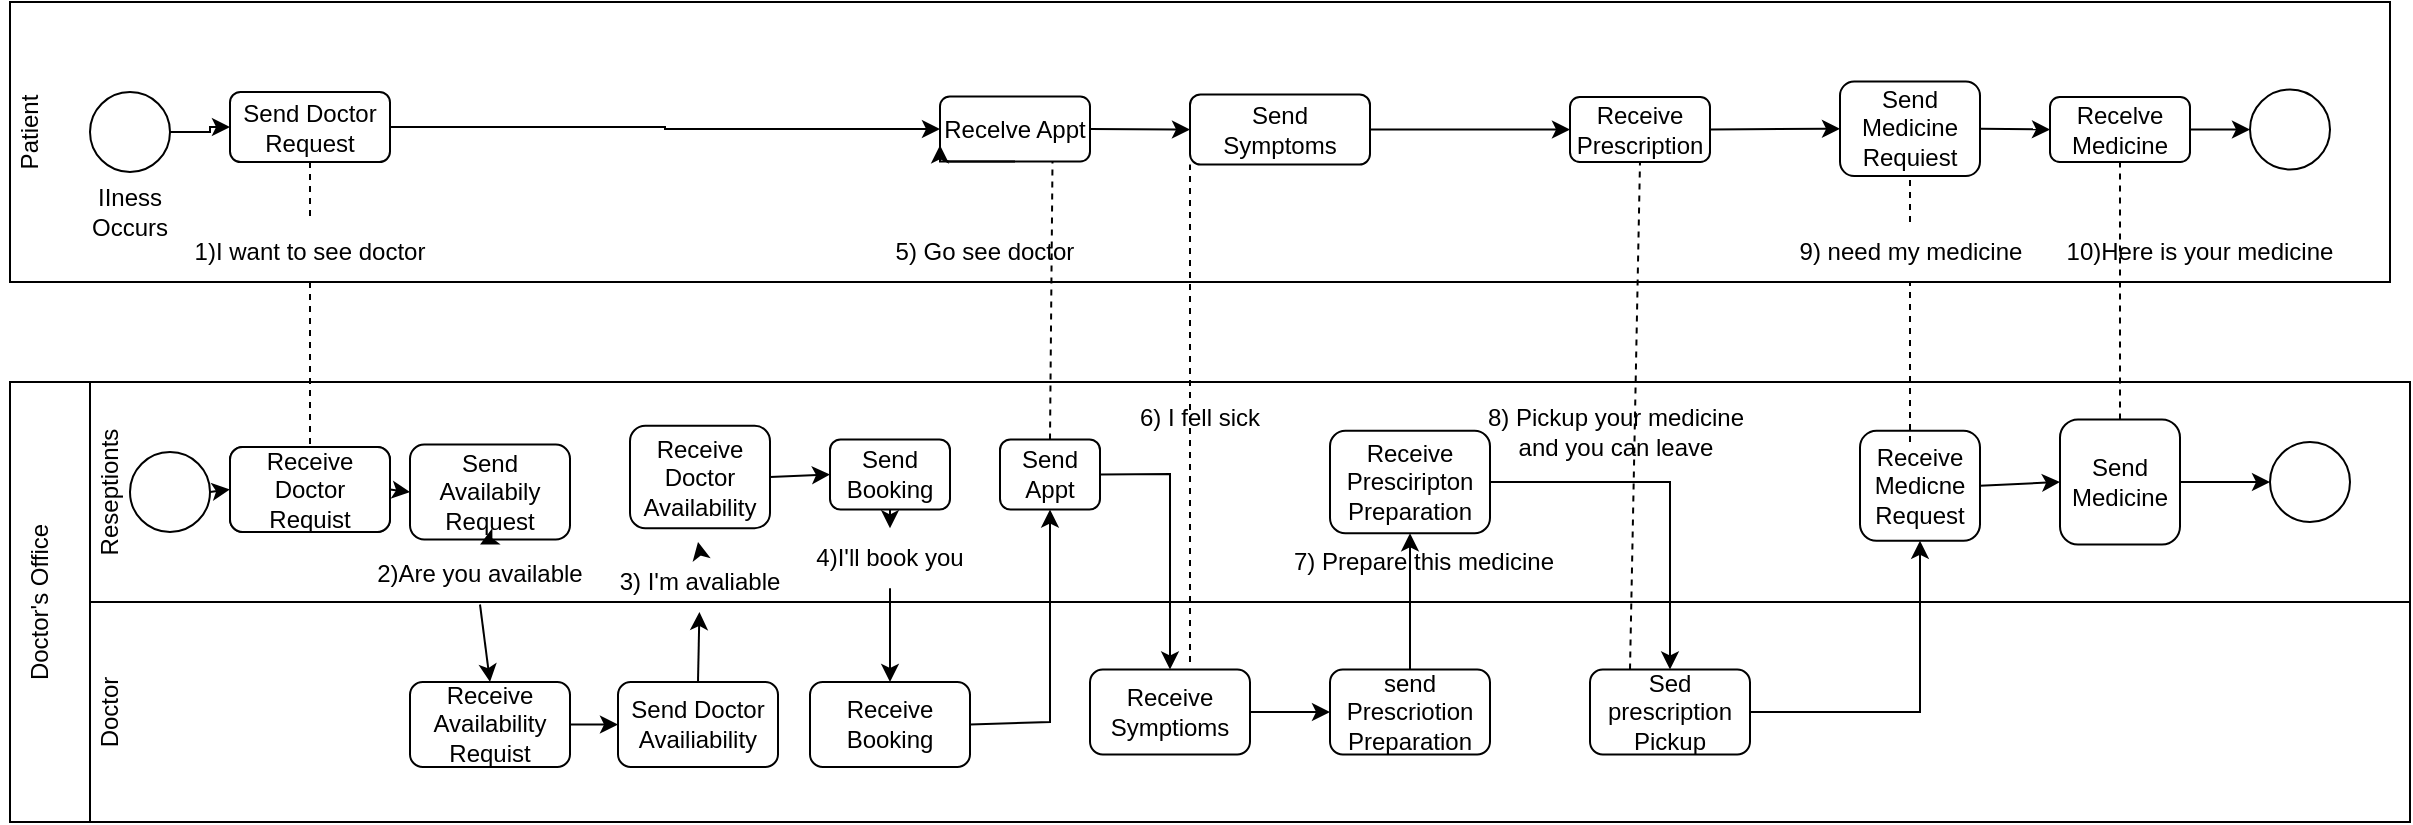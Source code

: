 <mxfile version="22.1.21" type="github">
  <diagram name="Page-1" id="m-jt-wk8MbN6X5PGDYF3">
    <mxGraphModel dx="1143" dy="868" grid="1" gridSize="10" guides="1" tooltips="1" connect="1" arrows="1" fold="1" page="1" pageScale="1" pageWidth="827" pageHeight="1169" math="0" shadow="0">
      <root>
        <mxCell id="0" />
        <mxCell id="1" parent="0" />
        <mxCell id="QFUxhrou2Bn3FEW-Tq_7-1" value="v" style="rounded=0;whiteSpace=wrap;html=1;" vertex="1" parent="1">
          <mxGeometry x="30" y="80" width="1190" height="140" as="geometry" />
        </mxCell>
        <mxCell id="QFUxhrou2Bn3FEW-Tq_7-3" value="" style="rounded=0;whiteSpace=wrap;html=1;" vertex="1" parent="1">
          <mxGeometry x="130" y="270" width="590" height="110" as="geometry" />
        </mxCell>
        <mxCell id="QFUxhrou2Bn3FEW-Tq_7-2" value="" style="rounded=0;whiteSpace=wrap;html=1;" vertex="1" parent="1">
          <mxGeometry x="30" y="270" width="690" height="220" as="geometry" />
        </mxCell>
        <mxCell id="QFUxhrou2Bn3FEW-Tq_7-4" value="" style="rounded=0;whiteSpace=wrap;html=1;" vertex="1" parent="1">
          <mxGeometry x="70" y="270" width="1160" height="110" as="geometry" />
        </mxCell>
        <mxCell id="QFUxhrou2Bn3FEW-Tq_7-5" value="" style="rounded=0;whiteSpace=wrap;html=1;" vertex="1" parent="1">
          <mxGeometry x="70" y="380" width="1160" height="110" as="geometry" />
        </mxCell>
        <mxCell id="QFUxhrou2Bn3FEW-Tq_7-7" value="Patient" style="text;html=1;strokeColor=none;fillColor=none;align=center;verticalAlign=middle;whiteSpace=wrap;rounded=0;rotation=-90;" vertex="1" parent="1">
          <mxGeometry x="10" y="130" width="60" height="30" as="geometry" />
        </mxCell>
        <mxCell id="QFUxhrou2Bn3FEW-Tq_7-8" value="Doctor&#39;s Office" style="text;html=1;strokeColor=none;fillColor=none;align=center;verticalAlign=middle;whiteSpace=wrap;rounded=0;rotation=-90;" vertex="1" parent="1">
          <mxGeometry y="365" width="90" height="30" as="geometry" />
        </mxCell>
        <mxCell id="QFUxhrou2Bn3FEW-Tq_7-44" value="" style="edgeStyle=orthogonalEdgeStyle;rounded=0;orthogonalLoop=1;jettySize=auto;html=1;entryX=0;entryY=0.5;entryDx=0;entryDy=0;" edge="1" parent="1" source="QFUxhrou2Bn3FEW-Tq_7-9" target="QFUxhrou2Bn3FEW-Tq_7-11">
          <mxGeometry relative="1" as="geometry">
            <mxPoint x="90" y="55" as="targetPoint" />
          </mxGeometry>
        </mxCell>
        <mxCell id="QFUxhrou2Bn3FEW-Tq_7-9" value="" style="ellipse;whiteSpace=wrap;html=1;aspect=fixed;" vertex="1" parent="1">
          <mxGeometry x="70" y="125" width="40" height="40" as="geometry" />
        </mxCell>
        <mxCell id="QFUxhrou2Bn3FEW-Tq_7-10" value="IIness Occurs" style="text;html=1;strokeColor=none;fillColor=none;align=center;verticalAlign=middle;whiteSpace=wrap;rounded=0;" vertex="1" parent="1">
          <mxGeometry x="60" y="170" width="60" height="30" as="geometry" />
        </mxCell>
        <mxCell id="QFUxhrou2Bn3FEW-Tq_7-47" value="" style="edgeStyle=orthogonalEdgeStyle;rounded=0;orthogonalLoop=1;jettySize=auto;html=1;entryX=0;entryY=0.5;entryDx=0;entryDy=0;" edge="1" parent="1" source="QFUxhrou2Bn3FEW-Tq_7-11" target="QFUxhrou2Bn3FEW-Tq_7-13">
          <mxGeometry relative="1" as="geometry">
            <mxPoint x="300" y="142.5" as="targetPoint" />
          </mxGeometry>
        </mxCell>
        <mxCell id="QFUxhrou2Bn3FEW-Tq_7-11" value="Send Doctor Request" style="rounded=1;whiteSpace=wrap;html=1;" vertex="1" parent="1">
          <mxGeometry x="140" y="125" width="80" height="35" as="geometry" />
        </mxCell>
        <mxCell id="QFUxhrou2Bn3FEW-Tq_7-12" value="Send Symptoms" style="rounded=1;whiteSpace=wrap;html=1;" vertex="1" parent="1">
          <mxGeometry x="620" y="126.25" width="90" height="35" as="geometry" />
        </mxCell>
        <mxCell id="QFUxhrou2Bn3FEW-Tq_7-13" value="Recelve Appt" style="rounded=1;whiteSpace=wrap;html=1;" vertex="1" parent="1">
          <mxGeometry x="495" y="127.25" width="75" height="32.5" as="geometry" />
        </mxCell>
        <mxCell id="QFUxhrou2Bn3FEW-Tq_7-14" value="Receive Prescription" style="rounded=1;whiteSpace=wrap;html=1;" vertex="1" parent="1">
          <mxGeometry x="810" y="127.5" width="70" height="32.5" as="geometry" />
        </mxCell>
        <mxCell id="QFUxhrou2Bn3FEW-Tq_7-15" value="Send Medicine Requiest" style="rounded=1;whiteSpace=wrap;html=1;" vertex="1" parent="1">
          <mxGeometry x="945" y="119.75" width="70" height="47.25" as="geometry" />
        </mxCell>
        <mxCell id="QFUxhrou2Bn3FEW-Tq_7-16" value="Recelve Medicine" style="rounded=1;whiteSpace=wrap;html=1;" vertex="1" parent="1">
          <mxGeometry x="1050" y="127.5" width="70" height="32.5" as="geometry" />
        </mxCell>
        <mxCell id="QFUxhrou2Bn3FEW-Tq_7-17" value="Reseptionts" style="text;html=1;strokeColor=none;fillColor=none;align=center;verticalAlign=middle;whiteSpace=wrap;rounded=0;rotation=-90;" vertex="1" parent="1">
          <mxGeometry x="50" y="310" width="60" height="30" as="geometry" />
        </mxCell>
        <mxCell id="QFUxhrou2Bn3FEW-Tq_7-18" value="Doctor" style="text;html=1;strokeColor=none;fillColor=none;align=center;verticalAlign=middle;whiteSpace=wrap;rounded=0;rotation=-90;" vertex="1" parent="1">
          <mxGeometry x="50" y="420" width="60" height="30" as="geometry" />
        </mxCell>
        <mxCell id="QFUxhrou2Bn3FEW-Tq_7-19" value="" style="ellipse;whiteSpace=wrap;html=1;aspect=fixed;" vertex="1" parent="1">
          <mxGeometry x="90" y="305" width="40" height="40" as="geometry" />
        </mxCell>
        <mxCell id="QFUxhrou2Bn3FEW-Tq_7-20" value="Receive Doctor Requist" style="rounded=1;whiteSpace=wrap;html=1;" vertex="1" parent="1">
          <mxGeometry x="140" y="302.5" width="80" height="42.5" as="geometry" />
        </mxCell>
        <mxCell id="QFUxhrou2Bn3FEW-Tq_7-21" value="Send Availabily Request" style="rounded=1;whiteSpace=wrap;html=1;" vertex="1" parent="1">
          <mxGeometry x="230" y="301.25" width="80" height="47.5" as="geometry" />
        </mxCell>
        <mxCell id="QFUxhrou2Bn3FEW-Tq_7-22" value="Receive Doctor Availability" style="rounded=1;whiteSpace=wrap;html=1;" vertex="1" parent="1">
          <mxGeometry x="340" y="291.88" width="70" height="51.25" as="geometry" />
        </mxCell>
        <mxCell id="QFUxhrou2Bn3FEW-Tq_7-23" value="Send Booking" style="rounded=1;whiteSpace=wrap;html=1;" vertex="1" parent="1">
          <mxGeometry x="440" y="298.75" width="60" height="35" as="geometry" />
        </mxCell>
        <mxCell id="QFUxhrou2Bn3FEW-Tq_7-24" value="Send Appt" style="rounded=1;whiteSpace=wrap;html=1;" vertex="1" parent="1">
          <mxGeometry x="525" y="298.75" width="50" height="35" as="geometry" />
        </mxCell>
        <mxCell id="QFUxhrou2Bn3FEW-Tq_7-26" value="Send Medicine" style="rounded=1;whiteSpace=wrap;html=1;" vertex="1" parent="1">
          <mxGeometry x="1055" y="288.75" width="60" height="62.5" as="geometry" />
        </mxCell>
        <mxCell id="QFUxhrou2Bn3FEW-Tq_7-27" value="Receive Medicne Request" style="rounded=1;whiteSpace=wrap;html=1;" vertex="1" parent="1">
          <mxGeometry x="955" y="294.38" width="60" height="55" as="geometry" />
        </mxCell>
        <mxCell id="QFUxhrou2Bn3FEW-Tq_7-28" value="Receive Presciripton Preparation" style="rounded=1;whiteSpace=wrap;html=1;" vertex="1" parent="1">
          <mxGeometry x="690" y="294.38" width="80" height="51.25" as="geometry" />
        </mxCell>
        <mxCell id="QFUxhrou2Bn3FEW-Tq_7-29" value="" style="ellipse;whiteSpace=wrap;html=1;aspect=fixed;" vertex="1" parent="1">
          <mxGeometry x="1150" y="123.75" width="40" height="40" as="geometry" />
        </mxCell>
        <mxCell id="QFUxhrou2Bn3FEW-Tq_7-31" value="" style="ellipse;whiteSpace=wrap;html=1;aspect=fixed;" vertex="1" parent="1">
          <mxGeometry x="1160" y="300.01" width="40" height="40" as="geometry" />
        </mxCell>
        <mxCell id="QFUxhrou2Bn3FEW-Tq_7-32" value="Receive Doctor Requist" style="rounded=1;whiteSpace=wrap;html=1;" vertex="1" parent="1">
          <mxGeometry x="140" y="302.5" width="80" height="42.5" as="geometry" />
        </mxCell>
        <mxCell id="QFUxhrou2Bn3FEW-Tq_7-33" value="Receive Availability Requist" style="rounded=1;whiteSpace=wrap;html=1;" vertex="1" parent="1">
          <mxGeometry x="230" y="420" width="80" height="42.5" as="geometry" />
        </mxCell>
        <mxCell id="QFUxhrou2Bn3FEW-Tq_7-34" value="Send Doctor Availiability" style="rounded=1;whiteSpace=wrap;html=1;" vertex="1" parent="1">
          <mxGeometry x="334" y="420" width="80" height="42.5" as="geometry" />
        </mxCell>
        <mxCell id="QFUxhrou2Bn3FEW-Tq_7-35" value="Receive Booking" style="rounded=1;whiteSpace=wrap;html=1;" vertex="1" parent="1">
          <mxGeometry x="430" y="420" width="80" height="42.5" as="geometry" />
        </mxCell>
        <mxCell id="QFUxhrou2Bn3FEW-Tq_7-36" value="Receive Symptioms" style="rounded=1;whiteSpace=wrap;html=1;" vertex="1" parent="1">
          <mxGeometry x="570" y="413.75" width="80" height="42.5" as="geometry" />
        </mxCell>
        <mxCell id="QFUxhrou2Bn3FEW-Tq_7-37" value="send Prescriotion Preparation" style="rounded=1;whiteSpace=wrap;html=1;" vertex="1" parent="1">
          <mxGeometry x="690" y="413.75" width="80" height="42.5" as="geometry" />
        </mxCell>
        <mxCell id="QFUxhrou2Bn3FEW-Tq_7-38" value="Sed prescription Pickup" style="rounded=1;whiteSpace=wrap;html=1;" vertex="1" parent="1">
          <mxGeometry x="820" y="413.75" width="80" height="42.5" as="geometry" />
        </mxCell>
        <mxCell id="QFUxhrou2Bn3FEW-Tq_7-48" value="" style="endArrow=classic;html=1;rounded=0;entryX=0;entryY=0.5;entryDx=0;entryDy=0;exitX=1;exitY=0.5;exitDx=0;exitDy=0;" edge="1" parent="1" source="QFUxhrou2Bn3FEW-Tq_7-13" target="QFUxhrou2Bn3FEW-Tq_7-12">
          <mxGeometry width="50" height="50" relative="1" as="geometry">
            <mxPoint x="590" y="140" as="sourcePoint" />
            <mxPoint x="580" y="190" as="targetPoint" />
          </mxGeometry>
        </mxCell>
        <mxCell id="QFUxhrou2Bn3FEW-Tq_7-49" style="edgeStyle=orthogonalEdgeStyle;rounded=0;orthogonalLoop=1;jettySize=auto;html=1;exitX=0.5;exitY=1;exitDx=0;exitDy=0;entryX=0;entryY=0.75;entryDx=0;entryDy=0;" edge="1" parent="1" source="QFUxhrou2Bn3FEW-Tq_7-13" target="QFUxhrou2Bn3FEW-Tq_7-13">
          <mxGeometry relative="1" as="geometry" />
        </mxCell>
        <mxCell id="QFUxhrou2Bn3FEW-Tq_7-50" value="" style="endArrow=classic;html=1;rounded=0;entryX=0;entryY=0.5;entryDx=0;entryDy=0;exitX=1;exitY=0.5;exitDx=0;exitDy=0;" edge="1" parent="1" source="QFUxhrou2Bn3FEW-Tq_7-12" target="QFUxhrou2Bn3FEW-Tq_7-14">
          <mxGeometry width="50" height="50" relative="1" as="geometry">
            <mxPoint x="680" y="240" as="sourcePoint" />
            <mxPoint x="730" y="190" as="targetPoint" />
          </mxGeometry>
        </mxCell>
        <mxCell id="QFUxhrou2Bn3FEW-Tq_7-51" value="" style="endArrow=classic;html=1;rounded=0;entryX=0;entryY=0.5;entryDx=0;entryDy=0;exitX=1;exitY=0.5;exitDx=0;exitDy=0;" edge="1" parent="1" source="QFUxhrou2Bn3FEW-Tq_7-14" target="QFUxhrou2Bn3FEW-Tq_7-15">
          <mxGeometry width="50" height="50" relative="1" as="geometry">
            <mxPoint x="680" y="220" as="sourcePoint" />
            <mxPoint x="730" y="170" as="targetPoint" />
          </mxGeometry>
        </mxCell>
        <mxCell id="QFUxhrou2Bn3FEW-Tq_7-52" value="" style="endArrow=classic;html=1;rounded=0;entryX=0;entryY=0.5;entryDx=0;entryDy=0;exitX=1;exitY=0.5;exitDx=0;exitDy=0;" edge="1" parent="1" source="QFUxhrou2Bn3FEW-Tq_7-15" target="QFUxhrou2Bn3FEW-Tq_7-16">
          <mxGeometry width="50" height="50" relative="1" as="geometry">
            <mxPoint x="680" y="220" as="sourcePoint" />
            <mxPoint x="730" y="170" as="targetPoint" />
          </mxGeometry>
        </mxCell>
        <mxCell id="QFUxhrou2Bn3FEW-Tq_7-53" value="" style="endArrow=classic;html=1;rounded=0;entryX=0;entryY=0.5;entryDx=0;entryDy=0;exitX=1;exitY=0.5;exitDx=0;exitDy=0;" edge="1" parent="1" source="QFUxhrou2Bn3FEW-Tq_7-16" target="QFUxhrou2Bn3FEW-Tq_7-29">
          <mxGeometry width="50" height="50" relative="1" as="geometry">
            <mxPoint x="680" y="220" as="sourcePoint" />
            <mxPoint x="730" y="170" as="targetPoint" />
          </mxGeometry>
        </mxCell>
        <mxCell id="QFUxhrou2Bn3FEW-Tq_7-58" value="" style="endArrow=classic;html=1;rounded=0;entryX=0;entryY=0.5;entryDx=0;entryDy=0;exitX=1;exitY=0.5;exitDx=0;exitDy=0;" edge="1" parent="1" source="QFUxhrou2Bn3FEW-Tq_7-19" target="QFUxhrou2Bn3FEW-Tq_7-32">
          <mxGeometry width="50" height="50" relative="1" as="geometry">
            <mxPoint x="320" y="350" as="sourcePoint" />
            <mxPoint x="370" y="300" as="targetPoint" />
          </mxGeometry>
        </mxCell>
        <mxCell id="QFUxhrou2Bn3FEW-Tq_7-59" value="" style="endArrow=classic;html=1;rounded=0;exitX=1;exitY=0.5;exitDx=0;exitDy=0;entryX=0;entryY=0.5;entryDx=0;entryDy=0;" edge="1" parent="1" source="QFUxhrou2Bn3FEW-Tq_7-32" target="QFUxhrou2Bn3FEW-Tq_7-21">
          <mxGeometry width="50" height="50" relative="1" as="geometry">
            <mxPoint x="320" y="350" as="sourcePoint" />
            <mxPoint x="370" y="300" as="targetPoint" />
          </mxGeometry>
        </mxCell>
        <mxCell id="QFUxhrou2Bn3FEW-Tq_7-60" value="" style="endArrow=classic;html=1;rounded=0;exitX=0.5;exitY=1;exitDx=0;exitDy=0;entryX=0.5;entryY=0;entryDx=0;entryDy=0;" edge="1" parent="1" source="QFUxhrou2Bn3FEW-Tq_7-90" target="QFUxhrou2Bn3FEW-Tq_7-33">
          <mxGeometry width="50" height="50" relative="1" as="geometry">
            <mxPoint x="320" y="350" as="sourcePoint" />
            <mxPoint x="370" y="300" as="targetPoint" />
          </mxGeometry>
        </mxCell>
        <mxCell id="QFUxhrou2Bn3FEW-Tq_7-61" value="" style="endArrow=classic;html=1;rounded=0;exitX=1;exitY=0.5;exitDx=0;exitDy=0;entryX=0;entryY=0.5;entryDx=0;entryDy=0;" edge="1" parent="1" source="QFUxhrou2Bn3FEW-Tq_7-33" target="QFUxhrou2Bn3FEW-Tq_7-34">
          <mxGeometry width="50" height="50" relative="1" as="geometry">
            <mxPoint x="320" y="350" as="sourcePoint" />
            <mxPoint x="370" y="300" as="targetPoint" />
          </mxGeometry>
        </mxCell>
        <mxCell id="QFUxhrou2Bn3FEW-Tq_7-62" value="" style="endArrow=classic;html=1;rounded=0;exitX=0.5;exitY=0;exitDx=0;exitDy=0;" edge="1" parent="1" source="QFUxhrou2Bn3FEW-Tq_7-92">
          <mxGeometry width="50" height="50" relative="1" as="geometry">
            <mxPoint x="320" y="350" as="sourcePoint" />
            <mxPoint x="374" y="350" as="targetPoint" />
          </mxGeometry>
        </mxCell>
        <mxCell id="QFUxhrou2Bn3FEW-Tq_7-63" value="" style="endArrow=classic;html=1;rounded=0;exitX=1;exitY=0.5;exitDx=0;exitDy=0;entryX=0;entryY=0.5;entryDx=0;entryDy=0;" edge="1" parent="1" source="QFUxhrou2Bn3FEW-Tq_7-22" target="QFUxhrou2Bn3FEW-Tq_7-23">
          <mxGeometry width="50" height="50" relative="1" as="geometry">
            <mxPoint x="320" y="350" as="sourcePoint" />
            <mxPoint x="370" y="300" as="targetPoint" />
          </mxGeometry>
        </mxCell>
        <mxCell id="QFUxhrou2Bn3FEW-Tq_7-64" value="" style="endArrow=classic;html=1;rounded=0;entryX=0.5;entryY=0;entryDx=0;entryDy=0;exitX=0.5;exitY=1;exitDx=0;exitDy=0;" edge="1" parent="1" source="QFUxhrou2Bn3FEW-Tq_7-94" target="QFUxhrou2Bn3FEW-Tq_7-35">
          <mxGeometry width="50" height="50" relative="1" as="geometry">
            <mxPoint x="330" y="350" as="sourcePoint" />
            <mxPoint x="380" y="300" as="targetPoint" />
          </mxGeometry>
        </mxCell>
        <mxCell id="QFUxhrou2Bn3FEW-Tq_7-65" value="" style="endArrow=classic;html=1;rounded=0;exitX=1;exitY=0.5;exitDx=0;exitDy=0;entryX=0.5;entryY=1;entryDx=0;entryDy=0;" edge="1" parent="1" source="QFUxhrou2Bn3FEW-Tq_7-35" target="QFUxhrou2Bn3FEW-Tq_7-24">
          <mxGeometry width="50" height="50" relative="1" as="geometry">
            <mxPoint x="370" y="350" as="sourcePoint" />
            <mxPoint x="420" y="300" as="targetPoint" />
            <Array as="points">
              <mxPoint x="550" y="440" />
            </Array>
          </mxGeometry>
        </mxCell>
        <mxCell id="QFUxhrou2Bn3FEW-Tq_7-66" value="" style="endArrow=classic;html=1;rounded=0;entryX=0.5;entryY=0;entryDx=0;entryDy=0;exitX=1;exitY=0.5;exitDx=0;exitDy=0;" edge="1" parent="1" source="QFUxhrou2Bn3FEW-Tq_7-24" target="QFUxhrou2Bn3FEW-Tq_7-36">
          <mxGeometry width="50" height="50" relative="1" as="geometry">
            <mxPoint x="370" y="350" as="sourcePoint" />
            <mxPoint x="420" y="300" as="targetPoint" />
            <Array as="points">
              <mxPoint x="610" y="316" />
            </Array>
          </mxGeometry>
        </mxCell>
        <mxCell id="QFUxhrou2Bn3FEW-Tq_7-67" value="" style="endArrow=classic;html=1;rounded=0;exitX=1;exitY=0.5;exitDx=0;exitDy=0;entryX=0;entryY=0.5;entryDx=0;entryDy=0;" edge="1" parent="1" source="QFUxhrou2Bn3FEW-Tq_7-36" target="QFUxhrou2Bn3FEW-Tq_7-37">
          <mxGeometry width="50" height="50" relative="1" as="geometry">
            <mxPoint x="750" y="350" as="sourcePoint" />
            <mxPoint x="800" y="300" as="targetPoint" />
          </mxGeometry>
        </mxCell>
        <mxCell id="QFUxhrou2Bn3FEW-Tq_7-68" value="" style="endArrow=classic;html=1;rounded=0;exitX=0.5;exitY=0;exitDx=0;exitDy=0;entryX=0.5;entryY=1;entryDx=0;entryDy=0;" edge="1" parent="1" source="QFUxhrou2Bn3FEW-Tq_7-37" target="QFUxhrou2Bn3FEW-Tq_7-28">
          <mxGeometry width="50" height="50" relative="1" as="geometry">
            <mxPoint x="750" y="350" as="sourcePoint" />
            <mxPoint x="800" y="300" as="targetPoint" />
          </mxGeometry>
        </mxCell>
        <mxCell id="QFUxhrou2Bn3FEW-Tq_7-69" value="" style="endArrow=classic;html=1;rounded=0;entryX=0.5;entryY=0;entryDx=0;entryDy=0;exitX=1;exitY=0.5;exitDx=0;exitDy=0;" edge="1" parent="1" source="QFUxhrou2Bn3FEW-Tq_7-28" target="QFUxhrou2Bn3FEW-Tq_7-38">
          <mxGeometry width="50" height="50" relative="1" as="geometry">
            <mxPoint x="750" y="350" as="sourcePoint" />
            <mxPoint x="800" y="300" as="targetPoint" />
            <Array as="points">
              <mxPoint x="860" y="320" />
            </Array>
          </mxGeometry>
        </mxCell>
        <mxCell id="QFUxhrou2Bn3FEW-Tq_7-70" value="" style="endArrow=classic;html=1;rounded=0;exitX=1;exitY=0.5;exitDx=0;exitDy=0;entryX=0.5;entryY=1;entryDx=0;entryDy=0;" edge="1" parent="1" source="QFUxhrou2Bn3FEW-Tq_7-38" target="QFUxhrou2Bn3FEW-Tq_7-27">
          <mxGeometry width="50" height="50" relative="1" as="geometry">
            <mxPoint x="910" y="350" as="sourcePoint" />
            <mxPoint x="960" y="300" as="targetPoint" />
            <Array as="points">
              <mxPoint x="985" y="435" />
            </Array>
          </mxGeometry>
        </mxCell>
        <mxCell id="QFUxhrou2Bn3FEW-Tq_7-71" value="" style="endArrow=classic;html=1;rounded=0;entryX=0;entryY=0.5;entryDx=0;entryDy=0;exitX=1;exitY=0.5;exitDx=0;exitDy=0;" edge="1" parent="1" source="QFUxhrou2Bn3FEW-Tq_7-27" target="QFUxhrou2Bn3FEW-Tq_7-26">
          <mxGeometry width="50" height="50" relative="1" as="geometry">
            <mxPoint x="970" y="350" as="sourcePoint" />
            <mxPoint x="1020" y="300" as="targetPoint" />
          </mxGeometry>
        </mxCell>
        <mxCell id="QFUxhrou2Bn3FEW-Tq_7-72" value="" style="endArrow=classic;html=1;rounded=0;entryX=0;entryY=0.5;entryDx=0;entryDy=0;exitX=1;exitY=0.5;exitDx=0;exitDy=0;" edge="1" parent="1" source="QFUxhrou2Bn3FEW-Tq_7-26" target="QFUxhrou2Bn3FEW-Tq_7-31">
          <mxGeometry width="50" height="50" relative="1" as="geometry">
            <mxPoint x="970" y="350" as="sourcePoint" />
            <mxPoint x="1020" y="300" as="targetPoint" />
          </mxGeometry>
        </mxCell>
        <mxCell id="QFUxhrou2Bn3FEW-Tq_7-73" value="" style="endArrow=none;dashed=1;html=1;rounded=0;exitX=0.5;exitY=1;exitDx=0;exitDy=0;entryX=0.5;entryY=0;entryDx=0;entryDy=0;" edge="1" parent="1" source="QFUxhrou2Bn3FEW-Tq_7-81" target="QFUxhrou2Bn3FEW-Tq_7-32">
          <mxGeometry width="50" height="50" relative="1" as="geometry">
            <mxPoint x="660" y="220" as="sourcePoint" />
            <mxPoint x="710" y="170" as="targetPoint" />
          </mxGeometry>
        </mxCell>
        <mxCell id="QFUxhrou2Bn3FEW-Tq_7-74" value="" style="endArrow=none;dashed=1;html=1;rounded=0;exitX=0.5;exitY=0;exitDx=0;exitDy=0;entryX=0.75;entryY=1;entryDx=0;entryDy=0;" edge="1" parent="1" source="QFUxhrou2Bn3FEW-Tq_7-24" target="QFUxhrou2Bn3FEW-Tq_7-13">
          <mxGeometry width="50" height="50" relative="1" as="geometry">
            <mxPoint x="700" y="220" as="sourcePoint" />
            <mxPoint x="750" y="170" as="targetPoint" />
          </mxGeometry>
        </mxCell>
        <mxCell id="QFUxhrou2Bn3FEW-Tq_7-76" value="" style="endArrow=none;dashed=1;html=1;rounded=0;entryX=0;entryY=1;entryDx=0;entryDy=0;" edge="1" parent="1" target="QFUxhrou2Bn3FEW-Tq_7-12">
          <mxGeometry width="50" height="50" relative="1" as="geometry">
            <mxPoint x="620" y="410" as="sourcePoint" />
            <mxPoint x="820" y="170" as="targetPoint" />
          </mxGeometry>
        </mxCell>
        <mxCell id="QFUxhrou2Bn3FEW-Tq_7-77" value="" style="endArrow=none;dashed=1;html=1;rounded=0;exitX=0.25;exitY=0;exitDx=0;exitDy=0;entryX=0.5;entryY=1;entryDx=0;entryDy=0;" edge="1" parent="1" source="QFUxhrou2Bn3FEW-Tq_7-38" target="QFUxhrou2Bn3FEW-Tq_7-14">
          <mxGeometry width="50" height="50" relative="1" as="geometry">
            <mxPoint x="880" y="220" as="sourcePoint" />
            <mxPoint x="930" y="170" as="targetPoint" />
          </mxGeometry>
        </mxCell>
        <mxCell id="QFUxhrou2Bn3FEW-Tq_7-78" value="" style="endArrow=none;dashed=1;html=1;rounded=0;entryX=0.5;entryY=1;entryDx=0;entryDy=0;" edge="1" parent="1" source="QFUxhrou2Bn3FEW-Tq_7-84" target="QFUxhrou2Bn3FEW-Tq_7-15">
          <mxGeometry width="50" height="50" relative="1" as="geometry">
            <mxPoint x="980" y="300" as="sourcePoint" />
            <mxPoint x="1010" y="170" as="targetPoint" />
          </mxGeometry>
        </mxCell>
        <mxCell id="QFUxhrou2Bn3FEW-Tq_7-79" value="" style="endArrow=none;dashed=1;html=1;rounded=0;exitX=0.5;exitY=0;exitDx=0;exitDy=0;entryX=0.5;entryY=1;entryDx=0;entryDy=0;" edge="1" parent="1" source="QFUxhrou2Bn3FEW-Tq_7-26" target="QFUxhrou2Bn3FEW-Tq_7-16">
          <mxGeometry width="50" height="50" relative="1" as="geometry">
            <mxPoint x="960" y="220" as="sourcePoint" />
            <mxPoint x="1010" y="170" as="targetPoint" />
          </mxGeometry>
        </mxCell>
        <mxCell id="QFUxhrou2Bn3FEW-Tq_7-82" value="" style="endArrow=none;dashed=1;html=1;rounded=0;exitX=0.5;exitY=1;exitDx=0;exitDy=0;entryX=0.5;entryY=0;entryDx=0;entryDy=0;" edge="1" parent="1" source="QFUxhrou2Bn3FEW-Tq_7-11" target="QFUxhrou2Bn3FEW-Tq_7-81">
          <mxGeometry width="50" height="50" relative="1" as="geometry">
            <mxPoint x="180" y="160" as="sourcePoint" />
            <mxPoint x="180" y="303" as="targetPoint" />
          </mxGeometry>
        </mxCell>
        <mxCell id="QFUxhrou2Bn3FEW-Tq_7-81" value="1)I want to see doctor" style="text;html=1;strokeColor=none;fillColor=none;align=center;verticalAlign=middle;whiteSpace=wrap;rounded=0;" vertex="1" parent="1">
          <mxGeometry x="120" y="190" width="120" height="30" as="geometry" />
        </mxCell>
        <mxCell id="QFUxhrou2Bn3FEW-Tq_7-83" value="5) Go see doctor" style="text;html=1;strokeColor=none;fillColor=none;align=center;verticalAlign=middle;whiteSpace=wrap;rounded=0;" vertex="1" parent="1">
          <mxGeometry x="460" y="190" width="115" height="30" as="geometry" />
        </mxCell>
        <mxCell id="QFUxhrou2Bn3FEW-Tq_7-85" value="" style="endArrow=none;dashed=1;html=1;rounded=0;entryX=0.5;entryY=1;entryDx=0;entryDy=0;" edge="1" parent="1" target="QFUxhrou2Bn3FEW-Tq_7-84">
          <mxGeometry width="50" height="50" relative="1" as="geometry">
            <mxPoint x="980" y="300" as="sourcePoint" />
            <mxPoint x="980" y="167" as="targetPoint" />
          </mxGeometry>
        </mxCell>
        <mxCell id="QFUxhrou2Bn3FEW-Tq_7-84" value="9) need my medicine" style="text;html=1;strokeColor=none;fillColor=none;align=center;verticalAlign=middle;whiteSpace=wrap;rounded=0;" vertex="1" parent="1">
          <mxGeometry x="902.5" y="190" width="155" height="30" as="geometry" />
        </mxCell>
        <mxCell id="QFUxhrou2Bn3FEW-Tq_7-86" value="10)Here is your medicine" style="text;html=1;strokeColor=none;fillColor=none;align=center;verticalAlign=middle;whiteSpace=wrap;rounded=0;" vertex="1" parent="1">
          <mxGeometry x="1055" y="190" width="140" height="30" as="geometry" />
        </mxCell>
        <mxCell id="QFUxhrou2Bn3FEW-Tq_7-87" value="8) Pickup your medicine and you can leave" style="text;html=1;strokeColor=none;fillColor=none;align=center;verticalAlign=middle;whiteSpace=wrap;rounded=0;" vertex="1" parent="1">
          <mxGeometry x="760" y="280" width="146" height="30" as="geometry" />
        </mxCell>
        <mxCell id="QFUxhrou2Bn3FEW-Tq_7-88" value="6) I fell sick" style="text;html=1;strokeColor=none;fillColor=none;align=center;verticalAlign=middle;whiteSpace=wrap;rounded=0;" vertex="1" parent="1">
          <mxGeometry x="585" y="272.5" width="80" height="30" as="geometry" />
        </mxCell>
        <mxCell id="QFUxhrou2Bn3FEW-Tq_7-89" value="7) Prepare this medicine" style="text;html=1;strokeColor=none;fillColor=none;align=center;verticalAlign=middle;whiteSpace=wrap;rounded=0;" vertex="1" parent="1">
          <mxGeometry x="664" y="355" width="146" height="10" as="geometry" />
        </mxCell>
        <mxCell id="QFUxhrou2Bn3FEW-Tq_7-91" value="" style="endArrow=classic;html=1;rounded=0;exitX=0.5;exitY=1;exitDx=0;exitDy=0;entryX=0.5;entryY=0;entryDx=0;entryDy=0;" edge="1" parent="1" source="QFUxhrou2Bn3FEW-Tq_7-21" target="QFUxhrou2Bn3FEW-Tq_7-90">
          <mxGeometry width="50" height="50" relative="1" as="geometry">
            <mxPoint x="270" y="349" as="sourcePoint" />
            <mxPoint x="270" y="420" as="targetPoint" />
          </mxGeometry>
        </mxCell>
        <mxCell id="QFUxhrou2Bn3FEW-Tq_7-90" value="2)Are you available" style="text;html=1;strokeColor=none;fillColor=none;align=center;verticalAlign=middle;whiteSpace=wrap;rounded=0;" vertex="1" parent="1">
          <mxGeometry x="210" y="351.25" width="110" height="30" as="geometry" />
        </mxCell>
        <mxCell id="QFUxhrou2Bn3FEW-Tq_7-93" value="" style="endArrow=classic;html=1;rounded=0;exitX=0.5;exitY=0;exitDx=0;exitDy=0;" edge="1" parent="1" source="QFUxhrou2Bn3FEW-Tq_7-34" target="QFUxhrou2Bn3FEW-Tq_7-92">
          <mxGeometry width="50" height="50" relative="1" as="geometry">
            <mxPoint x="374" y="420" as="sourcePoint" />
            <mxPoint x="374" y="350" as="targetPoint" />
          </mxGeometry>
        </mxCell>
        <mxCell id="QFUxhrou2Bn3FEW-Tq_7-92" value="3) I&#39;m avaliable" style="text;html=1;strokeColor=none;fillColor=none;align=center;verticalAlign=middle;whiteSpace=wrap;rounded=0;" vertex="1" parent="1">
          <mxGeometry x="330" y="355" width="90" height="30" as="geometry" />
        </mxCell>
        <mxCell id="QFUxhrou2Bn3FEW-Tq_7-95" value="" style="endArrow=classic;html=1;rounded=0;entryX=0.5;entryY=0;entryDx=0;entryDy=0;exitX=0.5;exitY=1;exitDx=0;exitDy=0;" edge="1" parent="1" source="QFUxhrou2Bn3FEW-Tq_7-23" target="QFUxhrou2Bn3FEW-Tq_7-94">
          <mxGeometry width="50" height="50" relative="1" as="geometry">
            <mxPoint x="470" y="334" as="sourcePoint" />
            <mxPoint x="470" y="420" as="targetPoint" />
          </mxGeometry>
        </mxCell>
        <mxCell id="QFUxhrou2Bn3FEW-Tq_7-94" value="4)I&#39;ll book you" style="text;html=1;strokeColor=none;fillColor=none;align=center;verticalAlign=middle;whiteSpace=wrap;rounded=0;" vertex="1" parent="1">
          <mxGeometry x="420" y="343.13" width="100" height="30" as="geometry" />
        </mxCell>
      </root>
    </mxGraphModel>
  </diagram>
</mxfile>
